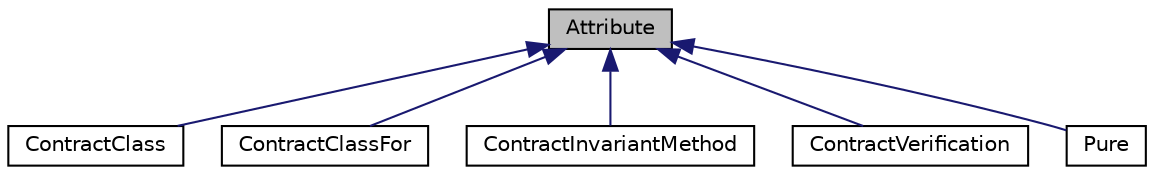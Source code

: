 digraph "Attribute"
{
  edge [fontname="Helvetica",fontsize="10",labelfontname="Helvetica",labelfontsize="10"];
  node [fontname="Helvetica",fontsize="10",shape=record];
  Node0 [label="Attribute",height=0.2,width=0.4,color="black", fillcolor="grey75", style="filled", fontcolor="black"];
  Node0 -> Node1 [dir="back",color="midnightblue",fontsize="10",style="solid",fontname="Helvetica"];
  Node1 [label="ContractClass",height=0.2,width=0.4,color="black", fillcolor="white", style="filled",URL="$class_system_1_1_diagnostics_1_1_contracts_1_1_contract_class.html"];
  Node0 -> Node2 [dir="back",color="midnightblue",fontsize="10",style="solid",fontname="Helvetica"];
  Node2 [label="ContractClassFor",height=0.2,width=0.4,color="black", fillcolor="white", style="filled",URL="$class_system_1_1_diagnostics_1_1_contracts_1_1_contract_class_for.html"];
  Node0 -> Node3 [dir="back",color="midnightblue",fontsize="10",style="solid",fontname="Helvetica"];
  Node3 [label="ContractInvariantMethod",height=0.2,width=0.4,color="black", fillcolor="white", style="filled",URL="$class_system_1_1_diagnostics_1_1_contracts_1_1_contract_invariant_method.html"];
  Node0 -> Node4 [dir="back",color="midnightblue",fontsize="10",style="solid",fontname="Helvetica"];
  Node4 [label="ContractVerification",height=0.2,width=0.4,color="black", fillcolor="white", style="filled",URL="$class_system_1_1_diagnostics_1_1_contracts_1_1_contract_verification.html"];
  Node0 -> Node5 [dir="back",color="midnightblue",fontsize="10",style="solid",fontname="Helvetica"];
  Node5 [label="Pure",height=0.2,width=0.4,color="black", fillcolor="white", style="filled",URL="$class_system_1_1_diagnostics_1_1_contracts_1_1_pure.html"];
}
